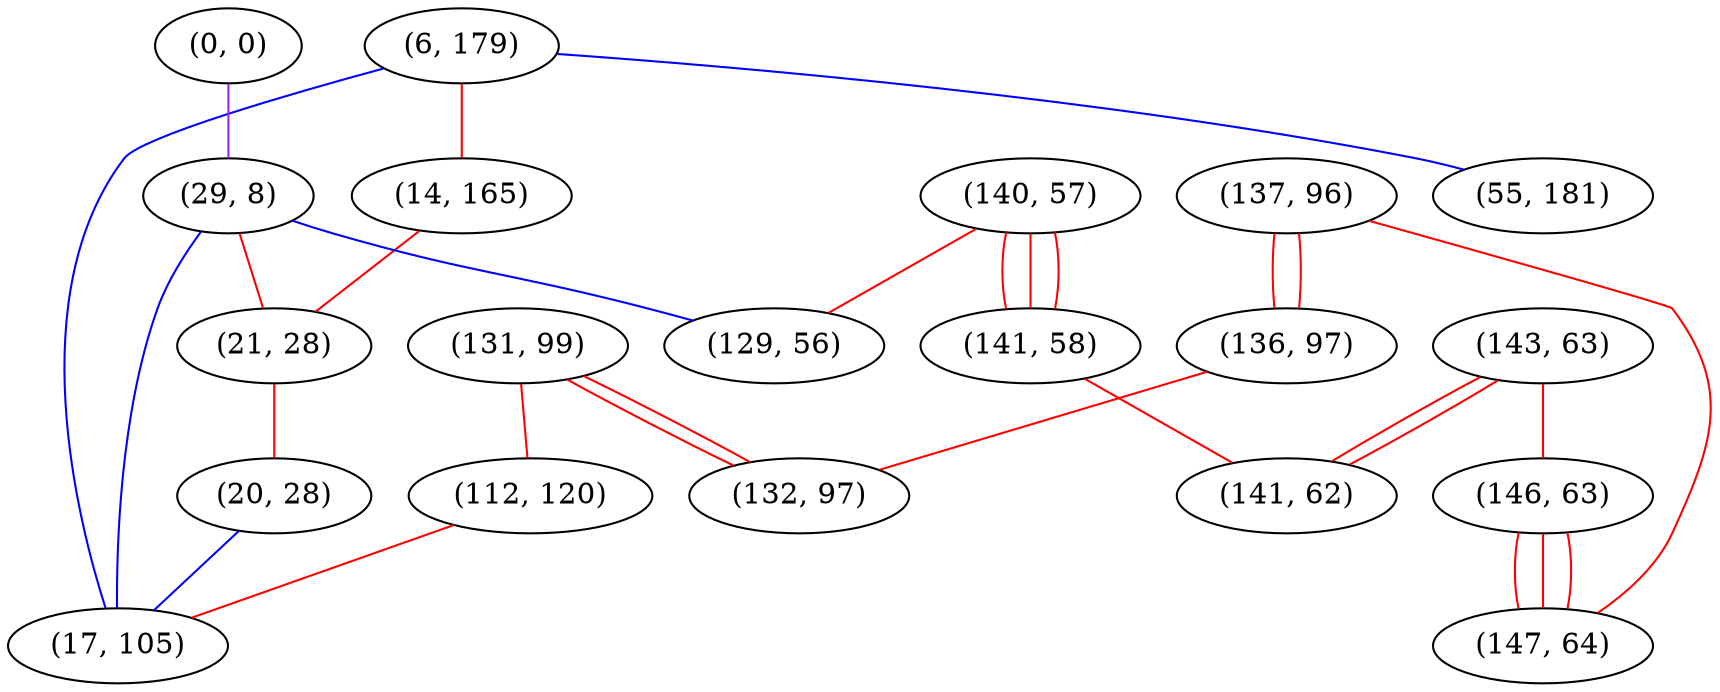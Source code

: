 graph "" {
"(6, 179)";
"(137, 96)";
"(0, 0)";
"(14, 165)";
"(29, 8)";
"(136, 97)";
"(140, 57)";
"(21, 28)";
"(141, 58)";
"(143, 63)";
"(129, 56)";
"(141, 62)";
"(146, 63)";
"(131, 99)";
"(20, 28)";
"(147, 64)";
"(112, 120)";
"(132, 97)";
"(55, 181)";
"(17, 105)";
"(6, 179)" -- "(55, 181)"  [color=blue, key=0, weight=3];
"(6, 179)" -- "(17, 105)"  [color=blue, key=0, weight=3];
"(6, 179)" -- "(14, 165)"  [color=red, key=0, weight=1];
"(137, 96)" -- "(136, 97)"  [color=red, key=0, weight=1];
"(137, 96)" -- "(136, 97)"  [color=red, key=1, weight=1];
"(137, 96)" -- "(147, 64)"  [color=red, key=0, weight=1];
"(0, 0)" -- "(29, 8)"  [color=purple, key=0, weight=4];
"(14, 165)" -- "(21, 28)"  [color=red, key=0, weight=1];
"(29, 8)" -- "(21, 28)"  [color=red, key=0, weight=1];
"(29, 8)" -- "(17, 105)"  [color=blue, key=0, weight=3];
"(29, 8)" -- "(129, 56)"  [color=blue, key=0, weight=3];
"(136, 97)" -- "(132, 97)"  [color=red, key=0, weight=1];
"(140, 57)" -- "(129, 56)"  [color=red, key=0, weight=1];
"(140, 57)" -- "(141, 58)"  [color=red, key=0, weight=1];
"(140, 57)" -- "(141, 58)"  [color=red, key=1, weight=1];
"(140, 57)" -- "(141, 58)"  [color=red, key=2, weight=1];
"(21, 28)" -- "(20, 28)"  [color=red, key=0, weight=1];
"(141, 58)" -- "(141, 62)"  [color=red, key=0, weight=1];
"(143, 63)" -- "(146, 63)"  [color=red, key=0, weight=1];
"(143, 63)" -- "(141, 62)"  [color=red, key=0, weight=1];
"(143, 63)" -- "(141, 62)"  [color=red, key=1, weight=1];
"(146, 63)" -- "(147, 64)"  [color=red, key=0, weight=1];
"(146, 63)" -- "(147, 64)"  [color=red, key=1, weight=1];
"(146, 63)" -- "(147, 64)"  [color=red, key=2, weight=1];
"(131, 99)" -- "(112, 120)"  [color=red, key=0, weight=1];
"(131, 99)" -- "(132, 97)"  [color=red, key=0, weight=1];
"(131, 99)" -- "(132, 97)"  [color=red, key=1, weight=1];
"(20, 28)" -- "(17, 105)"  [color=blue, key=0, weight=3];
"(112, 120)" -- "(17, 105)"  [color=red, key=0, weight=1];
}
